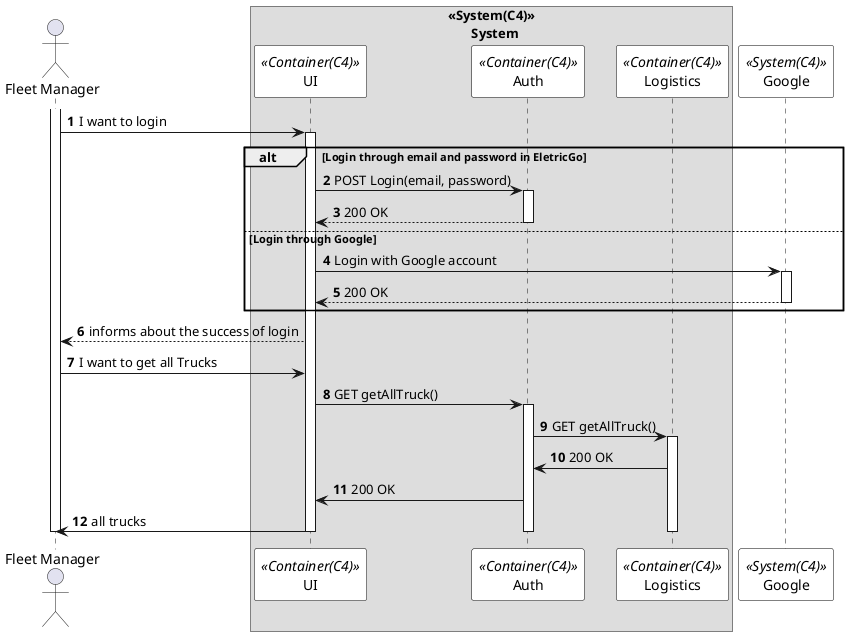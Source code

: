 @startuml getAllTruckSD
autonumber

skinparam sequence {
ParticipantBorderColor black
ParticipantBackgroundColor white
}

actor "Fleet Manager" as manager

box "<<System(C4)>>\n       System"
participant UI as UI <<Container(C4)>>
participant Auth as Auth <<Container(C4)>>
participant Logistics as  Logistics <<Container(C4)>>
end box

participant Google as Google <<System(C4)>>


activate manager
manager->UI: I want to login
activate UI

alt Login through email and password in EletricGo

UI -> Auth: POST Login(email, password)
activate Auth

Auth --> UI: 200 OK
deactivate Auth

else Login through Google

UI -> Google: Login with Google account
activate Google
Google --> UI: 200 OK
deactivate Google

end



UI --> manager: informs about the success of login

manager -> UI: I want to get all Trucks


UI -> Auth: GET getAllTruck()
activate Auth
Auth -> Logistics: GET getAllTruck()
activate Logistics

Logistics -> Auth: 200 OK
Auth -> UI: 200 OK
UI -> manager: all trucks

deactivate Logistics
deactivate Auth
deactivate UI
deactivate manager



@enduml